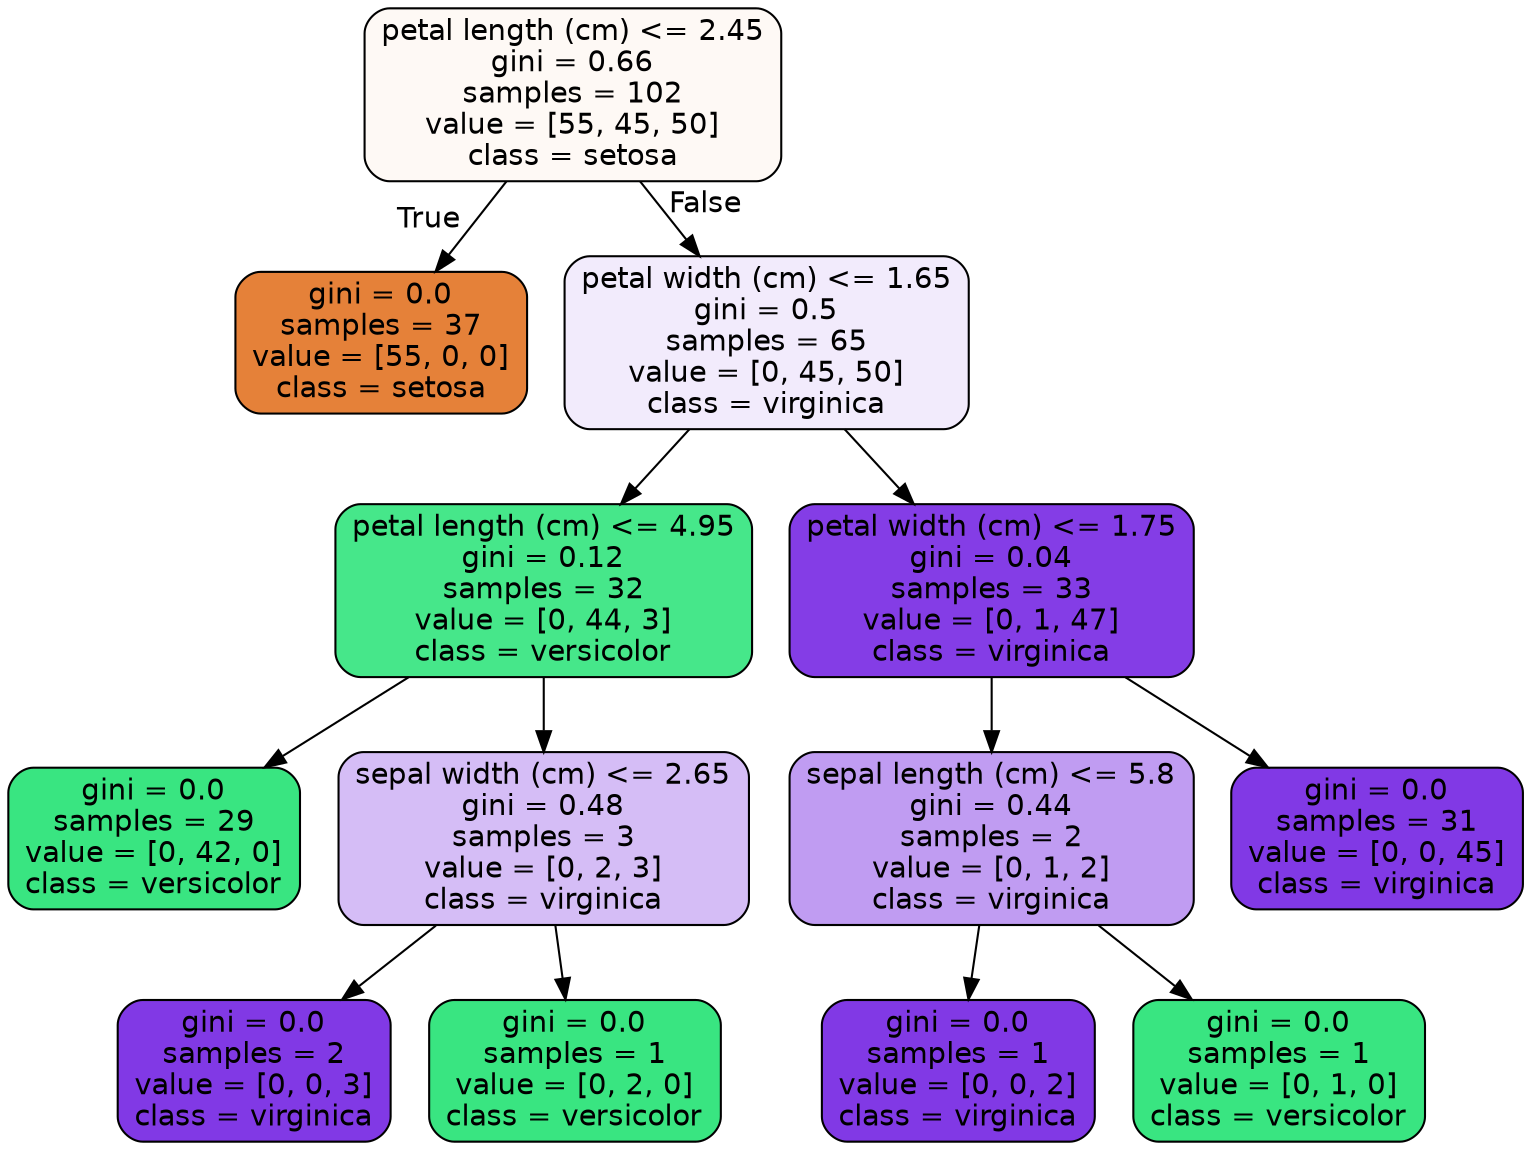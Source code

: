 digraph Tree {
node [shape=box, style="filled, rounded", color="black", fontname=helvetica] ;
edge [fontname=helvetica] ;
0 [label="petal length (cm) <= 2.45\ngini = 0.66\nsamples = 102\nvalue = [55, 45, 50]\nclass = setosa", fillcolor="#fef9f5"] ;
1 [label="gini = 0.0\nsamples = 37\nvalue = [55, 0, 0]\nclass = setosa", fillcolor="#e58139"] ;
0 -> 1 [labeldistance=2.5, labelangle=45, headlabel="True"] ;
2 [label="petal width (cm) <= 1.65\ngini = 0.5\nsamples = 65\nvalue = [0, 45, 50]\nclass = virginica", fillcolor="#f2ebfc"] ;
0 -> 2 [labeldistance=2.5, labelangle=-45, headlabel="False"] ;
3 [label="petal length (cm) <= 4.95\ngini = 0.12\nsamples = 32\nvalue = [0, 44, 3]\nclass = versicolor", fillcolor="#46e78a"] ;
2 -> 3 ;
4 [label="gini = 0.0\nsamples = 29\nvalue = [0, 42, 0]\nclass = versicolor", fillcolor="#39e581"] ;
3 -> 4 ;
5 [label="sepal width (cm) <= 2.65\ngini = 0.48\nsamples = 3\nvalue = [0, 2, 3]\nclass = virginica", fillcolor="#d5bdf6"] ;
3 -> 5 ;
6 [label="gini = 0.0\nsamples = 2\nvalue = [0, 0, 3]\nclass = virginica", fillcolor="#8139e5"] ;
5 -> 6 ;
7 [label="gini = 0.0\nsamples = 1\nvalue = [0, 2, 0]\nclass = versicolor", fillcolor="#39e581"] ;
5 -> 7 ;
8 [label="petal width (cm) <= 1.75\ngini = 0.04\nsamples = 33\nvalue = [0, 1, 47]\nclass = virginica", fillcolor="#843de6"] ;
2 -> 8 ;
9 [label="sepal length (cm) <= 5.8\ngini = 0.44\nsamples = 2\nvalue = [0, 1, 2]\nclass = virginica", fillcolor="#c09cf2"] ;
8 -> 9 ;
10 [label="gini = 0.0\nsamples = 1\nvalue = [0, 0, 2]\nclass = virginica", fillcolor="#8139e5"] ;
9 -> 10 ;
11 [label="gini = 0.0\nsamples = 1\nvalue = [0, 1, 0]\nclass = versicolor", fillcolor="#39e581"] ;
9 -> 11 ;
12 [label="gini = 0.0\nsamples = 31\nvalue = [0, 0, 45]\nclass = virginica", fillcolor="#8139e5"] ;
8 -> 12 ;
}